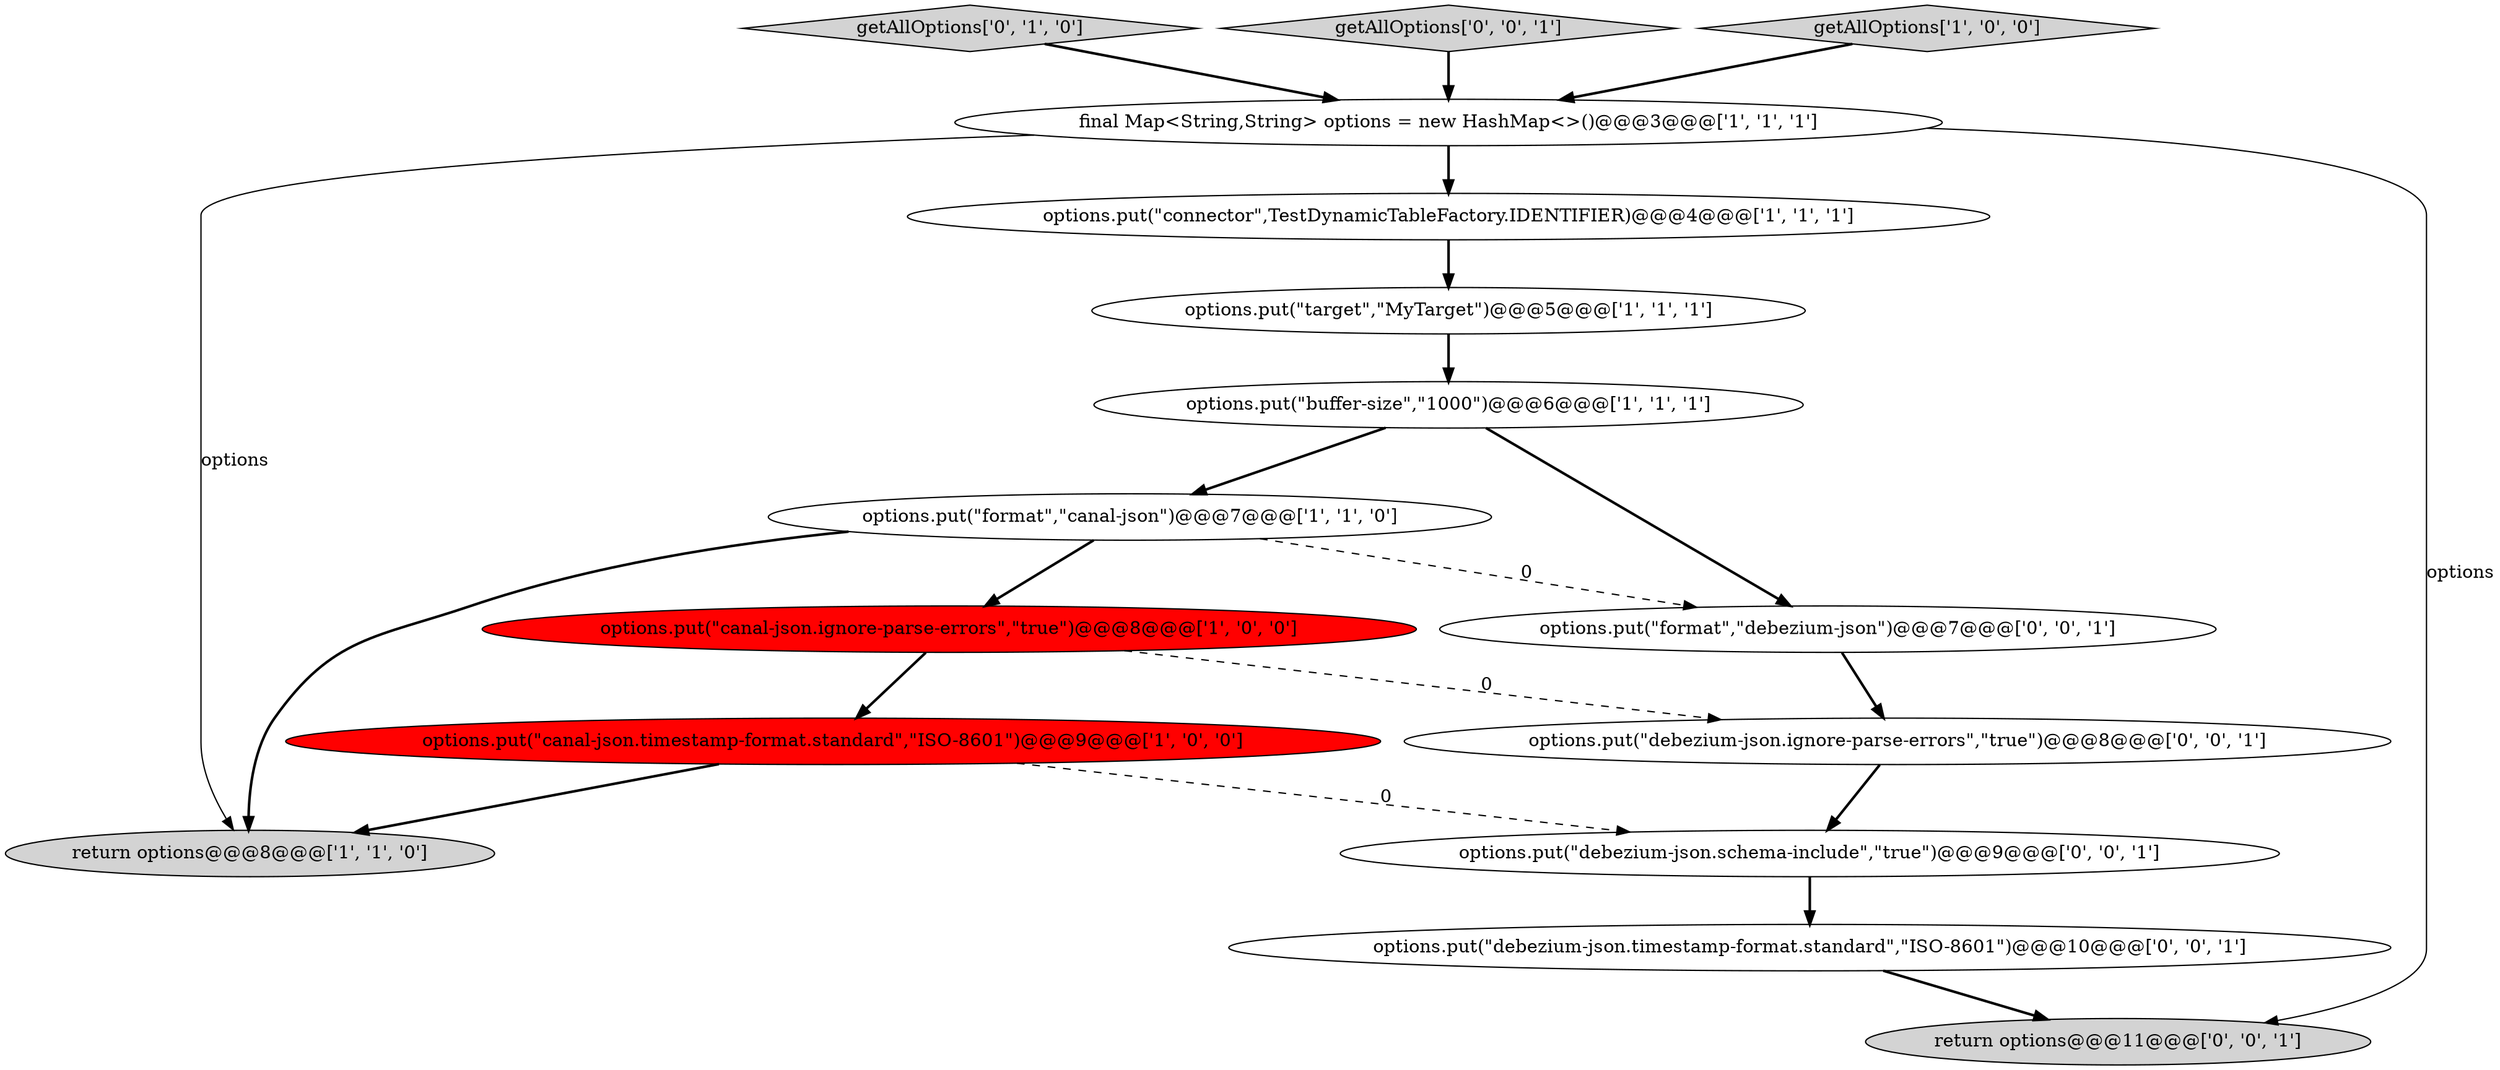 digraph {
8 [style = filled, label = "options.put(\"target\",\"MyTarget\")@@@5@@@['1', '1', '1']", fillcolor = white, shape = ellipse image = "AAA0AAABBB1BBB"];
1 [style = filled, label = "return options@@@8@@@['1', '1', '0']", fillcolor = lightgray, shape = ellipse image = "AAA0AAABBB1BBB"];
6 [style = filled, label = "options.put(\"canal-json.timestamp-format.standard\",\"ISO-8601\")@@@9@@@['1', '0', '0']", fillcolor = red, shape = ellipse image = "AAA1AAABBB1BBB"];
15 [style = filled, label = "options.put(\"debezium-json.timestamp-format.standard\",\"ISO-8601\")@@@10@@@['0', '0', '1']", fillcolor = white, shape = ellipse image = "AAA0AAABBB3BBB"];
0 [style = filled, label = "options.put(\"connector\",TestDynamicTableFactory.IDENTIFIER)@@@4@@@['1', '1', '1']", fillcolor = white, shape = ellipse image = "AAA0AAABBB1BBB"];
5 [style = filled, label = "options.put(\"canal-json.ignore-parse-errors\",\"true\")@@@8@@@['1', '0', '0']", fillcolor = red, shape = ellipse image = "AAA1AAABBB1BBB"];
11 [style = filled, label = "options.put(\"format\",\"debezium-json\")@@@7@@@['0', '0', '1']", fillcolor = white, shape = ellipse image = "AAA0AAABBB3BBB"];
9 [style = filled, label = "getAllOptions['0', '1', '0']", fillcolor = lightgray, shape = diamond image = "AAA0AAABBB2BBB"];
10 [style = filled, label = "getAllOptions['0', '0', '1']", fillcolor = lightgray, shape = diamond image = "AAA0AAABBB3BBB"];
7 [style = filled, label = "final Map<String,String> options = new HashMap<>()@@@3@@@['1', '1', '1']", fillcolor = white, shape = ellipse image = "AAA0AAABBB1BBB"];
3 [style = filled, label = "getAllOptions['1', '0', '0']", fillcolor = lightgray, shape = diamond image = "AAA0AAABBB1BBB"];
4 [style = filled, label = "options.put(\"buffer-size\",\"1000\")@@@6@@@['1', '1', '1']", fillcolor = white, shape = ellipse image = "AAA0AAABBB1BBB"];
13 [style = filled, label = "options.put(\"debezium-json.ignore-parse-errors\",\"true\")@@@8@@@['0', '0', '1']", fillcolor = white, shape = ellipse image = "AAA0AAABBB3BBB"];
14 [style = filled, label = "return options@@@11@@@['0', '0', '1']", fillcolor = lightgray, shape = ellipse image = "AAA0AAABBB3BBB"];
2 [style = filled, label = "options.put(\"format\",\"canal-json\")@@@7@@@['1', '1', '0']", fillcolor = white, shape = ellipse image = "AAA0AAABBB1BBB"];
12 [style = filled, label = "options.put(\"debezium-json.schema-include\",\"true\")@@@9@@@['0', '0', '1']", fillcolor = white, shape = ellipse image = "AAA0AAABBB3BBB"];
5->13 [style = dashed, label="0"];
15->14 [style = bold, label=""];
7->14 [style = solid, label="options"];
2->1 [style = bold, label=""];
12->15 [style = bold, label=""];
7->0 [style = bold, label=""];
4->2 [style = bold, label=""];
9->7 [style = bold, label=""];
10->7 [style = bold, label=""];
7->1 [style = solid, label="options"];
6->12 [style = dashed, label="0"];
6->1 [style = bold, label=""];
13->12 [style = bold, label=""];
5->6 [style = bold, label=""];
3->7 [style = bold, label=""];
11->13 [style = bold, label=""];
0->8 [style = bold, label=""];
2->11 [style = dashed, label="0"];
8->4 [style = bold, label=""];
4->11 [style = bold, label=""];
2->5 [style = bold, label=""];
}
